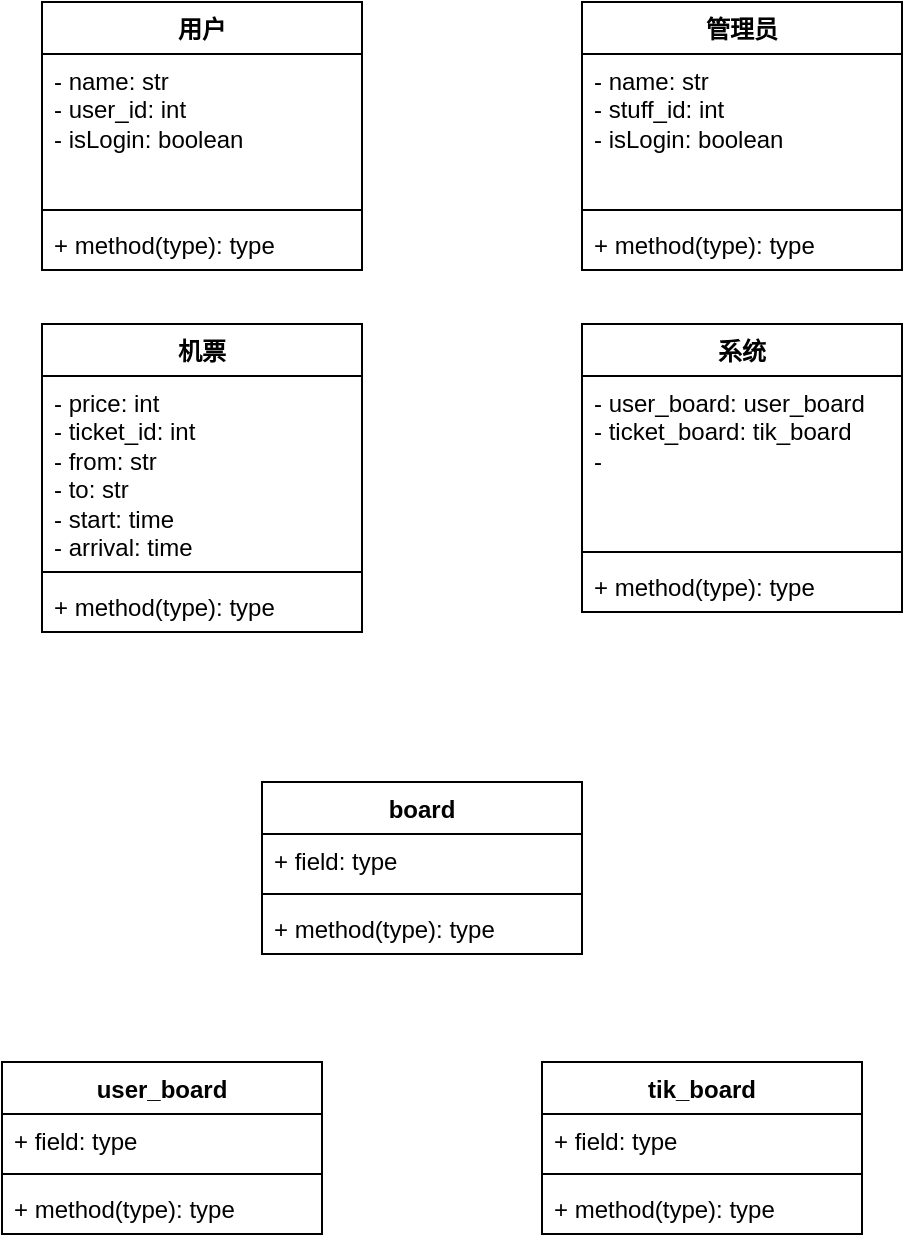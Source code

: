 <mxfile version="21.1.2" type="github">
  <diagram name="第 1 页" id="XO5GI3Yzv9Rib2C0ErpR">
    <mxGraphModel dx="1290" dy="549" grid="1" gridSize="10" guides="1" tooltips="1" connect="1" arrows="1" fold="1" page="1" pageScale="1" pageWidth="827" pageHeight="1169" math="0" shadow="0">
      <root>
        <mxCell id="0" />
        <mxCell id="1" parent="0" />
        <mxCell id="bsdE2A5zuNqLcXElaOCV-1" value="用户" style="swimlane;fontStyle=1;align=center;verticalAlign=top;childLayout=stackLayout;horizontal=1;startSize=26;horizontalStack=0;resizeParent=1;resizeParentMax=0;resizeLast=0;collapsible=1;marginBottom=0;whiteSpace=wrap;html=1;" vertex="1" parent="1">
          <mxGeometry x="130" y="250" width="160" height="134" as="geometry" />
        </mxCell>
        <mxCell id="bsdE2A5zuNqLcXElaOCV-2" value="- name: str&lt;br&gt;- user_id: int&lt;br&gt;- isLogin: boolean" style="text;strokeColor=none;fillColor=none;align=left;verticalAlign=top;spacingLeft=4;spacingRight=4;overflow=hidden;rotatable=0;points=[[0,0.5],[1,0.5]];portConstraint=eastwest;whiteSpace=wrap;html=1;" vertex="1" parent="bsdE2A5zuNqLcXElaOCV-1">
          <mxGeometry y="26" width="160" height="74" as="geometry" />
        </mxCell>
        <mxCell id="bsdE2A5zuNqLcXElaOCV-3" value="" style="line;strokeWidth=1;fillColor=none;align=left;verticalAlign=middle;spacingTop=-1;spacingLeft=3;spacingRight=3;rotatable=0;labelPosition=right;points=[];portConstraint=eastwest;strokeColor=inherit;" vertex="1" parent="bsdE2A5zuNqLcXElaOCV-1">
          <mxGeometry y="100" width="160" height="8" as="geometry" />
        </mxCell>
        <mxCell id="bsdE2A5zuNqLcXElaOCV-4" value="+ method(type): type" style="text;strokeColor=none;fillColor=none;align=left;verticalAlign=top;spacingLeft=4;spacingRight=4;overflow=hidden;rotatable=0;points=[[0,0.5],[1,0.5]];portConstraint=eastwest;whiteSpace=wrap;html=1;" vertex="1" parent="bsdE2A5zuNqLcXElaOCV-1">
          <mxGeometry y="108" width="160" height="26" as="geometry" />
        </mxCell>
        <mxCell id="bsdE2A5zuNqLcXElaOCV-5" value="机票" style="swimlane;fontStyle=1;align=center;verticalAlign=top;childLayout=stackLayout;horizontal=1;startSize=26;horizontalStack=0;resizeParent=1;resizeParentMax=0;resizeLast=0;collapsible=1;marginBottom=0;whiteSpace=wrap;html=1;" vertex="1" parent="1">
          <mxGeometry x="130" y="411" width="160" height="154" as="geometry" />
        </mxCell>
        <mxCell id="bsdE2A5zuNqLcXElaOCV-6" value="- price: int&lt;br&gt;- ticket_id: int&lt;br&gt;- from: str&lt;br&gt;- to: str&lt;br&gt;- start: time&lt;br&gt;- arrival: time&lt;br&gt;" style="text;strokeColor=none;fillColor=none;align=left;verticalAlign=top;spacingLeft=4;spacingRight=4;overflow=hidden;rotatable=0;points=[[0,0.5],[1,0.5]];portConstraint=eastwest;whiteSpace=wrap;html=1;" vertex="1" parent="bsdE2A5zuNqLcXElaOCV-5">
          <mxGeometry y="26" width="160" height="94" as="geometry" />
        </mxCell>
        <mxCell id="bsdE2A5zuNqLcXElaOCV-7" value="" style="line;strokeWidth=1;fillColor=none;align=left;verticalAlign=middle;spacingTop=-1;spacingLeft=3;spacingRight=3;rotatable=0;labelPosition=right;points=[];portConstraint=eastwest;strokeColor=inherit;" vertex="1" parent="bsdE2A5zuNqLcXElaOCV-5">
          <mxGeometry y="120" width="160" height="8" as="geometry" />
        </mxCell>
        <mxCell id="bsdE2A5zuNqLcXElaOCV-8" value="+ method(type): type" style="text;strokeColor=none;fillColor=none;align=left;verticalAlign=top;spacingLeft=4;spacingRight=4;overflow=hidden;rotatable=0;points=[[0,0.5],[1,0.5]];portConstraint=eastwest;whiteSpace=wrap;html=1;" vertex="1" parent="bsdE2A5zuNqLcXElaOCV-5">
          <mxGeometry y="128" width="160" height="26" as="geometry" />
        </mxCell>
        <mxCell id="bsdE2A5zuNqLcXElaOCV-9" value="管理员" style="swimlane;fontStyle=1;align=center;verticalAlign=top;childLayout=stackLayout;horizontal=1;startSize=26;horizontalStack=0;resizeParent=1;resizeParentMax=0;resizeLast=0;collapsible=1;marginBottom=0;whiteSpace=wrap;html=1;" vertex="1" parent="1">
          <mxGeometry x="400" y="250" width="160" height="134" as="geometry" />
        </mxCell>
        <mxCell id="bsdE2A5zuNqLcXElaOCV-10" value="- name: str&lt;br&gt;- stuff_id: int&lt;br&gt;- isLogin: boolean" style="text;strokeColor=none;fillColor=none;align=left;verticalAlign=top;spacingLeft=4;spacingRight=4;overflow=hidden;rotatable=0;points=[[0,0.5],[1,0.5]];portConstraint=eastwest;whiteSpace=wrap;html=1;" vertex="1" parent="bsdE2A5zuNqLcXElaOCV-9">
          <mxGeometry y="26" width="160" height="74" as="geometry" />
        </mxCell>
        <mxCell id="bsdE2A5zuNqLcXElaOCV-11" value="" style="line;strokeWidth=1;fillColor=none;align=left;verticalAlign=middle;spacingTop=-1;spacingLeft=3;spacingRight=3;rotatable=0;labelPosition=right;points=[];portConstraint=eastwest;strokeColor=inherit;" vertex="1" parent="bsdE2A5zuNqLcXElaOCV-9">
          <mxGeometry y="100" width="160" height="8" as="geometry" />
        </mxCell>
        <mxCell id="bsdE2A5zuNqLcXElaOCV-12" value="+ method(type): type" style="text;strokeColor=none;fillColor=none;align=left;verticalAlign=top;spacingLeft=4;spacingRight=4;overflow=hidden;rotatable=0;points=[[0,0.5],[1,0.5]];portConstraint=eastwest;whiteSpace=wrap;html=1;" vertex="1" parent="bsdE2A5zuNqLcXElaOCV-9">
          <mxGeometry y="108" width="160" height="26" as="geometry" />
        </mxCell>
        <mxCell id="bsdE2A5zuNqLcXElaOCV-13" value="系统" style="swimlane;fontStyle=1;align=center;verticalAlign=top;childLayout=stackLayout;horizontal=1;startSize=26;horizontalStack=0;resizeParent=1;resizeParentMax=0;resizeLast=0;collapsible=1;marginBottom=0;whiteSpace=wrap;html=1;" vertex="1" parent="1">
          <mxGeometry x="400" y="411" width="160" height="144" as="geometry" />
        </mxCell>
        <mxCell id="bsdE2A5zuNqLcXElaOCV-14" value="- user_board: user_board&lt;br&gt;- ticket_board: tik_board&lt;br&gt;-&amp;nbsp;" style="text;strokeColor=none;fillColor=none;align=left;verticalAlign=top;spacingLeft=4;spacingRight=4;overflow=hidden;rotatable=0;points=[[0,0.5],[1,0.5]];portConstraint=eastwest;whiteSpace=wrap;html=1;" vertex="1" parent="bsdE2A5zuNqLcXElaOCV-13">
          <mxGeometry y="26" width="160" height="84" as="geometry" />
        </mxCell>
        <mxCell id="bsdE2A5zuNqLcXElaOCV-15" value="" style="line;strokeWidth=1;fillColor=none;align=left;verticalAlign=middle;spacingTop=-1;spacingLeft=3;spacingRight=3;rotatable=0;labelPosition=right;points=[];portConstraint=eastwest;strokeColor=inherit;" vertex="1" parent="bsdE2A5zuNqLcXElaOCV-13">
          <mxGeometry y="110" width="160" height="8" as="geometry" />
        </mxCell>
        <mxCell id="bsdE2A5zuNqLcXElaOCV-16" value="+ method(type): type" style="text;strokeColor=none;fillColor=none;align=left;verticalAlign=top;spacingLeft=4;spacingRight=4;overflow=hidden;rotatable=0;points=[[0,0.5],[1,0.5]];portConstraint=eastwest;whiteSpace=wrap;html=1;" vertex="1" parent="bsdE2A5zuNqLcXElaOCV-13">
          <mxGeometry y="118" width="160" height="26" as="geometry" />
        </mxCell>
        <mxCell id="bsdE2A5zuNqLcXElaOCV-17" value="board" style="swimlane;fontStyle=1;align=center;verticalAlign=top;childLayout=stackLayout;horizontal=1;startSize=26;horizontalStack=0;resizeParent=1;resizeParentMax=0;resizeLast=0;collapsible=1;marginBottom=0;whiteSpace=wrap;html=1;" vertex="1" parent="1">
          <mxGeometry x="240" y="640" width="160" height="86" as="geometry" />
        </mxCell>
        <mxCell id="bsdE2A5zuNqLcXElaOCV-18" value="+ field: type" style="text;strokeColor=none;fillColor=none;align=left;verticalAlign=top;spacingLeft=4;spacingRight=4;overflow=hidden;rotatable=0;points=[[0,0.5],[1,0.5]];portConstraint=eastwest;whiteSpace=wrap;html=1;" vertex="1" parent="bsdE2A5zuNqLcXElaOCV-17">
          <mxGeometry y="26" width="160" height="26" as="geometry" />
        </mxCell>
        <mxCell id="bsdE2A5zuNqLcXElaOCV-19" value="" style="line;strokeWidth=1;fillColor=none;align=left;verticalAlign=middle;spacingTop=-1;spacingLeft=3;spacingRight=3;rotatable=0;labelPosition=right;points=[];portConstraint=eastwest;strokeColor=inherit;" vertex="1" parent="bsdE2A5zuNqLcXElaOCV-17">
          <mxGeometry y="52" width="160" height="8" as="geometry" />
        </mxCell>
        <mxCell id="bsdE2A5zuNqLcXElaOCV-20" value="+ method(type): type" style="text;strokeColor=none;fillColor=none;align=left;verticalAlign=top;spacingLeft=4;spacingRight=4;overflow=hidden;rotatable=0;points=[[0,0.5],[1,0.5]];portConstraint=eastwest;whiteSpace=wrap;html=1;" vertex="1" parent="bsdE2A5zuNqLcXElaOCV-17">
          <mxGeometry y="60" width="160" height="26" as="geometry" />
        </mxCell>
        <mxCell id="bsdE2A5zuNqLcXElaOCV-21" value="user_board" style="swimlane;fontStyle=1;align=center;verticalAlign=top;childLayout=stackLayout;horizontal=1;startSize=26;horizontalStack=0;resizeParent=1;resizeParentMax=0;resizeLast=0;collapsible=1;marginBottom=0;whiteSpace=wrap;html=1;" vertex="1" parent="1">
          <mxGeometry x="110" y="780" width="160" height="86" as="geometry" />
        </mxCell>
        <mxCell id="bsdE2A5zuNqLcXElaOCV-22" value="+ field: type" style="text;strokeColor=none;fillColor=none;align=left;verticalAlign=top;spacingLeft=4;spacingRight=4;overflow=hidden;rotatable=0;points=[[0,0.5],[1,0.5]];portConstraint=eastwest;whiteSpace=wrap;html=1;" vertex="1" parent="bsdE2A5zuNqLcXElaOCV-21">
          <mxGeometry y="26" width="160" height="26" as="geometry" />
        </mxCell>
        <mxCell id="bsdE2A5zuNqLcXElaOCV-23" value="" style="line;strokeWidth=1;fillColor=none;align=left;verticalAlign=middle;spacingTop=-1;spacingLeft=3;spacingRight=3;rotatable=0;labelPosition=right;points=[];portConstraint=eastwest;strokeColor=inherit;" vertex="1" parent="bsdE2A5zuNqLcXElaOCV-21">
          <mxGeometry y="52" width="160" height="8" as="geometry" />
        </mxCell>
        <mxCell id="bsdE2A5zuNqLcXElaOCV-24" value="+ method(type): type" style="text;strokeColor=none;fillColor=none;align=left;verticalAlign=top;spacingLeft=4;spacingRight=4;overflow=hidden;rotatable=0;points=[[0,0.5],[1,0.5]];portConstraint=eastwest;whiteSpace=wrap;html=1;" vertex="1" parent="bsdE2A5zuNqLcXElaOCV-21">
          <mxGeometry y="60" width="160" height="26" as="geometry" />
        </mxCell>
        <mxCell id="bsdE2A5zuNqLcXElaOCV-25" value="tik_board" style="swimlane;fontStyle=1;align=center;verticalAlign=top;childLayout=stackLayout;horizontal=1;startSize=26;horizontalStack=0;resizeParent=1;resizeParentMax=0;resizeLast=0;collapsible=1;marginBottom=0;whiteSpace=wrap;html=1;" vertex="1" parent="1">
          <mxGeometry x="380" y="780" width="160" height="86" as="geometry" />
        </mxCell>
        <mxCell id="bsdE2A5zuNqLcXElaOCV-26" value="+ field: type" style="text;strokeColor=none;fillColor=none;align=left;verticalAlign=top;spacingLeft=4;spacingRight=4;overflow=hidden;rotatable=0;points=[[0,0.5],[1,0.5]];portConstraint=eastwest;whiteSpace=wrap;html=1;" vertex="1" parent="bsdE2A5zuNqLcXElaOCV-25">
          <mxGeometry y="26" width="160" height="26" as="geometry" />
        </mxCell>
        <mxCell id="bsdE2A5zuNqLcXElaOCV-27" value="" style="line;strokeWidth=1;fillColor=none;align=left;verticalAlign=middle;spacingTop=-1;spacingLeft=3;spacingRight=3;rotatable=0;labelPosition=right;points=[];portConstraint=eastwest;strokeColor=inherit;" vertex="1" parent="bsdE2A5zuNqLcXElaOCV-25">
          <mxGeometry y="52" width="160" height="8" as="geometry" />
        </mxCell>
        <mxCell id="bsdE2A5zuNqLcXElaOCV-28" value="+ method(type): type" style="text;strokeColor=none;fillColor=none;align=left;verticalAlign=top;spacingLeft=4;spacingRight=4;overflow=hidden;rotatable=0;points=[[0,0.5],[1,0.5]];portConstraint=eastwest;whiteSpace=wrap;html=1;" vertex="1" parent="bsdE2A5zuNqLcXElaOCV-25">
          <mxGeometry y="60" width="160" height="26" as="geometry" />
        </mxCell>
      </root>
    </mxGraphModel>
  </diagram>
</mxfile>
